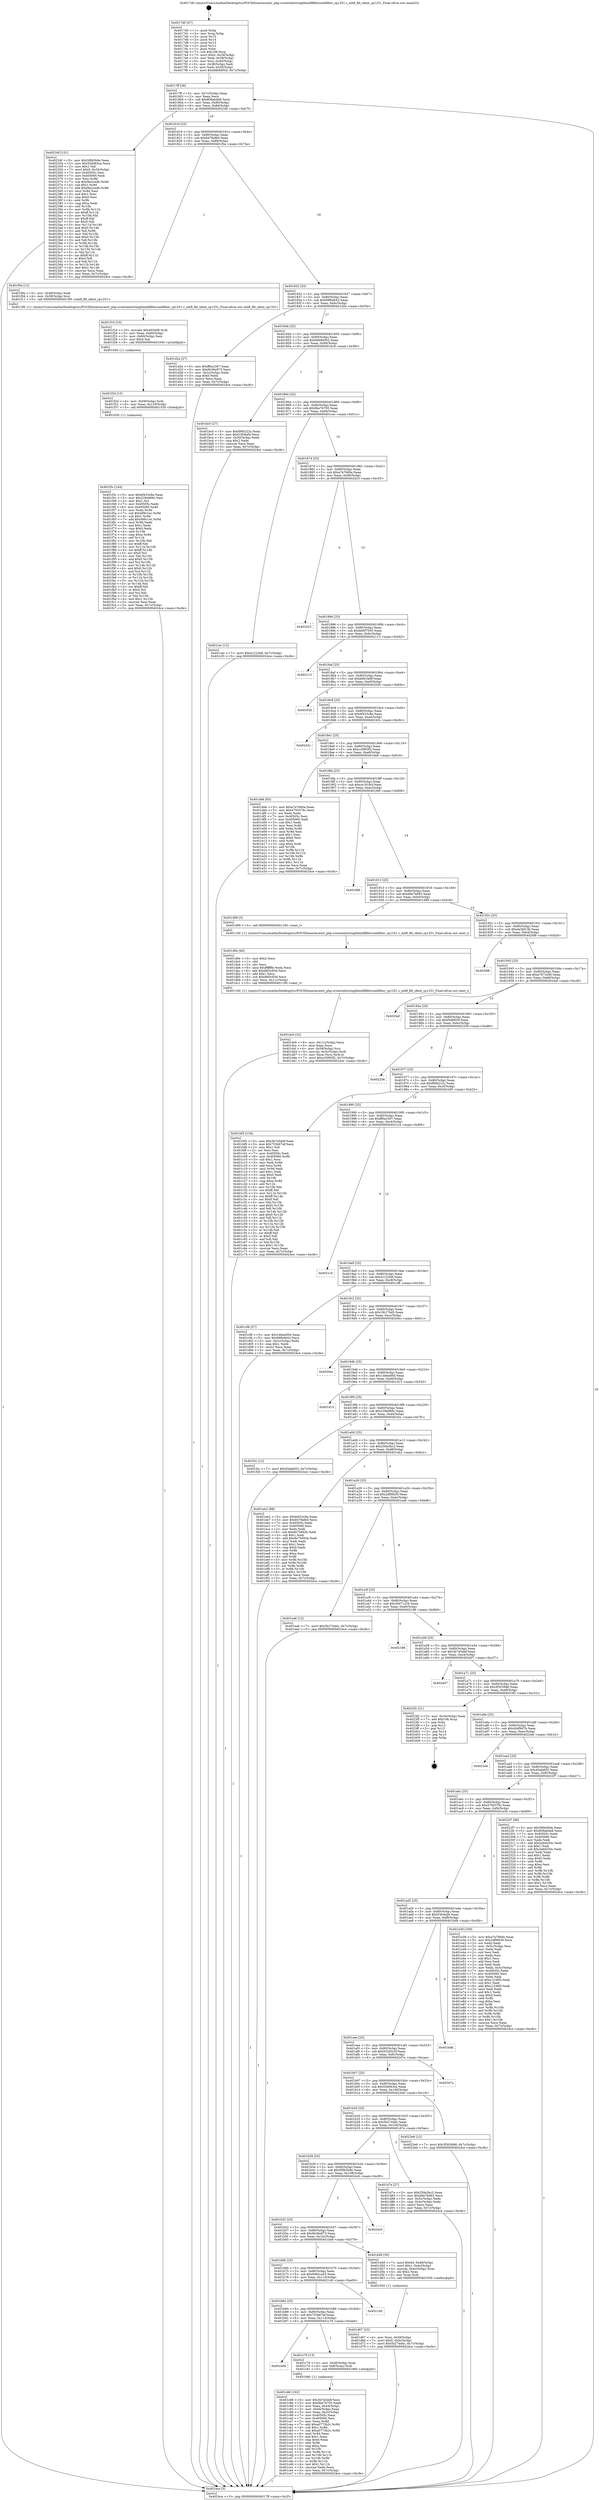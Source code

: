 digraph "0x4017d0" {
  label = "0x4017d0 (/mnt/c/Users/mathe/Desktop/tcc/POCII/binaries/extr_php-srcextmbstringlibmbflfiltersmbfilter_cp1251.c_mbfl_filt_ident_cp1251_Final-ollvm.out::main(0))"
  labelloc = "t"
  node[shape=record]

  Entry [label="",width=0.3,height=0.3,shape=circle,fillcolor=black,style=filled]
  "0x4017ff" [label="{
     0x4017ff [26]\l
     | [instrs]\l
     &nbsp;&nbsp;0x4017ff \<+3\>: mov -0x7c(%rbp),%eax\l
     &nbsp;&nbsp;0x401802 \<+2\>: mov %eax,%ecx\l
     &nbsp;&nbsp;0x401804 \<+6\>: sub $0x809ab4b8,%ecx\l
     &nbsp;&nbsp;0x40180a \<+3\>: mov %eax,-0x80(%rbp)\l
     &nbsp;&nbsp;0x40180d \<+6\>: mov %ecx,-0x84(%rbp)\l
     &nbsp;&nbsp;0x401813 \<+6\>: je 000000000040234f \<main+0xb7f\>\l
  }"]
  "0x40234f" [label="{
     0x40234f [151]\l
     | [instrs]\l
     &nbsp;&nbsp;0x40234f \<+5\>: mov $0x5f6b5b9e,%eax\l
     &nbsp;&nbsp;0x402354 \<+5\>: mov $0x55d063ce,%ecx\l
     &nbsp;&nbsp;0x402359 \<+2\>: mov $0x1,%dl\l
     &nbsp;&nbsp;0x40235b \<+7\>: movl $0x0,-0x34(%rbp)\l
     &nbsp;&nbsp;0x402362 \<+7\>: mov 0x40505c,%esi\l
     &nbsp;&nbsp;0x402369 \<+7\>: mov 0x405060,%edi\l
     &nbsp;&nbsp;0x402370 \<+3\>: mov %esi,%r8d\l
     &nbsp;&nbsp;0x402373 \<+7\>: sub $0xf4e2cedb,%r8d\l
     &nbsp;&nbsp;0x40237a \<+4\>: sub $0x1,%r8d\l
     &nbsp;&nbsp;0x40237e \<+7\>: add $0xf4e2cedb,%r8d\l
     &nbsp;&nbsp;0x402385 \<+4\>: imul %r8d,%esi\l
     &nbsp;&nbsp;0x402389 \<+3\>: and $0x1,%esi\l
     &nbsp;&nbsp;0x40238c \<+3\>: cmp $0x0,%esi\l
     &nbsp;&nbsp;0x40238f \<+4\>: sete %r9b\l
     &nbsp;&nbsp;0x402393 \<+3\>: cmp $0xa,%edi\l
     &nbsp;&nbsp;0x402396 \<+4\>: setl %r10b\l
     &nbsp;&nbsp;0x40239a \<+3\>: mov %r9b,%r11b\l
     &nbsp;&nbsp;0x40239d \<+4\>: xor $0xff,%r11b\l
     &nbsp;&nbsp;0x4023a1 \<+3\>: mov %r10b,%bl\l
     &nbsp;&nbsp;0x4023a4 \<+3\>: xor $0xff,%bl\l
     &nbsp;&nbsp;0x4023a7 \<+3\>: xor $0x0,%dl\l
     &nbsp;&nbsp;0x4023aa \<+3\>: mov %r11b,%r14b\l
     &nbsp;&nbsp;0x4023ad \<+4\>: and $0x0,%r14b\l
     &nbsp;&nbsp;0x4023b1 \<+3\>: and %dl,%r9b\l
     &nbsp;&nbsp;0x4023b4 \<+3\>: mov %bl,%r15b\l
     &nbsp;&nbsp;0x4023b7 \<+4\>: and $0x0,%r15b\l
     &nbsp;&nbsp;0x4023bb \<+3\>: and %dl,%r10b\l
     &nbsp;&nbsp;0x4023be \<+3\>: or %r9b,%r14b\l
     &nbsp;&nbsp;0x4023c1 \<+3\>: or %r10b,%r15b\l
     &nbsp;&nbsp;0x4023c4 \<+3\>: xor %r15b,%r14b\l
     &nbsp;&nbsp;0x4023c7 \<+3\>: or %bl,%r11b\l
     &nbsp;&nbsp;0x4023ca \<+4\>: xor $0xff,%r11b\l
     &nbsp;&nbsp;0x4023ce \<+3\>: or $0x0,%dl\l
     &nbsp;&nbsp;0x4023d1 \<+3\>: and %dl,%r11b\l
     &nbsp;&nbsp;0x4023d4 \<+3\>: or %r11b,%r14b\l
     &nbsp;&nbsp;0x4023d7 \<+4\>: test $0x1,%r14b\l
     &nbsp;&nbsp;0x4023db \<+3\>: cmovne %ecx,%eax\l
     &nbsp;&nbsp;0x4023de \<+3\>: mov %eax,-0x7c(%rbp)\l
     &nbsp;&nbsp;0x4023e1 \<+5\>: jmp 00000000004024ce \<main+0xcfe\>\l
  }"]
  "0x401819" [label="{
     0x401819 [25]\l
     | [instrs]\l
     &nbsp;&nbsp;0x401819 \<+5\>: jmp 000000000040181e \<main+0x4e\>\l
     &nbsp;&nbsp;0x40181e \<+3\>: mov -0x80(%rbp),%eax\l
     &nbsp;&nbsp;0x401821 \<+5\>: sub $0x8476efe0,%eax\l
     &nbsp;&nbsp;0x401826 \<+6\>: mov %eax,-0x88(%rbp)\l
     &nbsp;&nbsp;0x40182c \<+6\>: je 0000000000401f0a \<main+0x73a\>\l
  }"]
  Exit [label="",width=0.3,height=0.3,shape=circle,fillcolor=black,style=filled,peripheries=2]
  "0x401f0a" [label="{
     0x401f0a [12]\l
     | [instrs]\l
     &nbsp;&nbsp;0x401f0a \<+3\>: mov -0x48(%rbp),%edi\l
     &nbsp;&nbsp;0x401f0d \<+4\>: mov -0x58(%rbp),%rsi\l
     &nbsp;&nbsp;0x401f11 \<+5\>: call 00000000004013f0 \<mbfl_filt_ident_cp1251\>\l
     | [calls]\l
     &nbsp;&nbsp;0x4013f0 \{1\} (/mnt/c/Users/mathe/Desktop/tcc/POCII/binaries/extr_php-srcextmbstringlibmbflfiltersmbfilter_cp1251.c_mbfl_filt_ident_cp1251_Final-ollvm.out::mbfl_filt_ident_cp1251)\l
  }"]
  "0x401832" [label="{
     0x401832 [25]\l
     | [instrs]\l
     &nbsp;&nbsp;0x401832 \<+5\>: jmp 0000000000401837 \<main+0x67\>\l
     &nbsp;&nbsp;0x401837 \<+3\>: mov -0x80(%rbp),%eax\l
     &nbsp;&nbsp;0x40183a \<+5\>: sub $0x89fb4643,%eax\l
     &nbsp;&nbsp;0x40183f \<+6\>: mov %eax,-0x8c(%rbp)\l
     &nbsp;&nbsp;0x401845 \<+6\>: je 0000000000401d2e \<main+0x55e\>\l
  }"]
  "0x401f3c" [label="{
     0x401f3c [144]\l
     | [instrs]\l
     &nbsp;&nbsp;0x401f3c \<+5\>: mov $0xbf433c8a,%eax\l
     &nbsp;&nbsp;0x401f41 \<+5\>: mov $0x228e969c,%esi\l
     &nbsp;&nbsp;0x401f46 \<+2\>: mov $0x1,%cl\l
     &nbsp;&nbsp;0x401f48 \<+7\>: mov 0x40505c,%edx\l
     &nbsp;&nbsp;0x401f4f \<+8\>: mov 0x405060,%r8d\l
     &nbsp;&nbsp;0x401f57 \<+3\>: mov %edx,%r9d\l
     &nbsp;&nbsp;0x401f5a \<+7\>: sub $0x499c1ec,%r9d\l
     &nbsp;&nbsp;0x401f61 \<+4\>: sub $0x1,%r9d\l
     &nbsp;&nbsp;0x401f65 \<+7\>: add $0x499c1ec,%r9d\l
     &nbsp;&nbsp;0x401f6c \<+4\>: imul %r9d,%edx\l
     &nbsp;&nbsp;0x401f70 \<+3\>: and $0x1,%edx\l
     &nbsp;&nbsp;0x401f73 \<+3\>: cmp $0x0,%edx\l
     &nbsp;&nbsp;0x401f76 \<+4\>: sete %r10b\l
     &nbsp;&nbsp;0x401f7a \<+4\>: cmp $0xa,%r8d\l
     &nbsp;&nbsp;0x401f7e \<+4\>: setl %r11b\l
     &nbsp;&nbsp;0x401f82 \<+3\>: mov %r10b,%bl\l
     &nbsp;&nbsp;0x401f85 \<+3\>: xor $0xff,%bl\l
     &nbsp;&nbsp;0x401f88 \<+3\>: mov %r11b,%r14b\l
     &nbsp;&nbsp;0x401f8b \<+4\>: xor $0xff,%r14b\l
     &nbsp;&nbsp;0x401f8f \<+3\>: xor $0x0,%cl\l
     &nbsp;&nbsp;0x401f92 \<+3\>: mov %bl,%r15b\l
     &nbsp;&nbsp;0x401f95 \<+4\>: and $0x0,%r15b\l
     &nbsp;&nbsp;0x401f99 \<+3\>: and %cl,%r10b\l
     &nbsp;&nbsp;0x401f9c \<+3\>: mov %r14b,%r12b\l
     &nbsp;&nbsp;0x401f9f \<+4\>: and $0x0,%r12b\l
     &nbsp;&nbsp;0x401fa3 \<+3\>: and %cl,%r11b\l
     &nbsp;&nbsp;0x401fa6 \<+3\>: or %r10b,%r15b\l
     &nbsp;&nbsp;0x401fa9 \<+3\>: or %r11b,%r12b\l
     &nbsp;&nbsp;0x401fac \<+3\>: xor %r12b,%r15b\l
     &nbsp;&nbsp;0x401faf \<+3\>: or %r14b,%bl\l
     &nbsp;&nbsp;0x401fb2 \<+3\>: xor $0xff,%bl\l
     &nbsp;&nbsp;0x401fb5 \<+3\>: or $0x0,%cl\l
     &nbsp;&nbsp;0x401fb8 \<+2\>: and %cl,%bl\l
     &nbsp;&nbsp;0x401fba \<+3\>: or %bl,%r15b\l
     &nbsp;&nbsp;0x401fbd \<+4\>: test $0x1,%r15b\l
     &nbsp;&nbsp;0x401fc1 \<+3\>: cmovne %esi,%eax\l
     &nbsp;&nbsp;0x401fc4 \<+3\>: mov %eax,-0x7c(%rbp)\l
     &nbsp;&nbsp;0x401fc7 \<+5\>: jmp 00000000004024ce \<main+0xcfe\>\l
  }"]
  "0x401d2e" [label="{
     0x401d2e [27]\l
     | [instrs]\l
     &nbsp;&nbsp;0x401d2e \<+5\>: mov $0xff0a3397,%eax\l
     &nbsp;&nbsp;0x401d33 \<+5\>: mov $0x6b36e873,%ecx\l
     &nbsp;&nbsp;0x401d38 \<+3\>: mov -0x2c(%rbp),%edx\l
     &nbsp;&nbsp;0x401d3b \<+3\>: cmp $0x0,%edx\l
     &nbsp;&nbsp;0x401d3e \<+3\>: cmove %ecx,%eax\l
     &nbsp;&nbsp;0x401d41 \<+3\>: mov %eax,-0x7c(%rbp)\l
     &nbsp;&nbsp;0x401d44 \<+5\>: jmp 00000000004024ce \<main+0xcfe\>\l
  }"]
  "0x40184b" [label="{
     0x40184b [25]\l
     | [instrs]\l
     &nbsp;&nbsp;0x40184b \<+5\>: jmp 0000000000401850 \<main+0x80\>\l
     &nbsp;&nbsp;0x401850 \<+3\>: mov -0x80(%rbp),%eax\l
     &nbsp;&nbsp;0x401853 \<+5\>: sub $0x8db8d002,%eax\l
     &nbsp;&nbsp;0x401858 \<+6\>: mov %eax,-0x90(%rbp)\l
     &nbsp;&nbsp;0x40185e \<+6\>: je 0000000000401bc0 \<main+0x3f0\>\l
  }"]
  "0x401f2d" [label="{
     0x401f2d [15]\l
     | [instrs]\l
     &nbsp;&nbsp;0x401f2d \<+4\>: mov -0x58(%rbp),%rdi\l
     &nbsp;&nbsp;0x401f31 \<+6\>: mov %eax,-0x120(%rbp)\l
     &nbsp;&nbsp;0x401f37 \<+5\>: call 0000000000401030 \<free@plt\>\l
     | [calls]\l
     &nbsp;&nbsp;0x401030 \{1\} (unknown)\l
  }"]
  "0x401bc0" [label="{
     0x401bc0 [27]\l
     | [instrs]\l
     &nbsp;&nbsp;0x401bc0 \<+5\>: mov $0xf90b222c,%eax\l
     &nbsp;&nbsp;0x401bc5 \<+5\>: mov $0x53fc6af4,%ecx\l
     &nbsp;&nbsp;0x401bca \<+3\>: mov -0x30(%rbp),%edx\l
     &nbsp;&nbsp;0x401bcd \<+3\>: cmp $0x2,%edx\l
     &nbsp;&nbsp;0x401bd0 \<+3\>: cmovne %ecx,%eax\l
     &nbsp;&nbsp;0x401bd3 \<+3\>: mov %eax,-0x7c(%rbp)\l
     &nbsp;&nbsp;0x401bd6 \<+5\>: jmp 00000000004024ce \<main+0xcfe\>\l
  }"]
  "0x401864" [label="{
     0x401864 [25]\l
     | [instrs]\l
     &nbsp;&nbsp;0x401864 \<+5\>: jmp 0000000000401869 \<main+0x99\>\l
     &nbsp;&nbsp;0x401869 \<+3\>: mov -0x80(%rbp),%eax\l
     &nbsp;&nbsp;0x40186c \<+5\>: sub $0x9be7b705,%eax\l
     &nbsp;&nbsp;0x401871 \<+6\>: mov %eax,-0x94(%rbp)\l
     &nbsp;&nbsp;0x401877 \<+6\>: je 0000000000401cec \<main+0x51c\>\l
  }"]
  "0x4024ce" [label="{
     0x4024ce [5]\l
     | [instrs]\l
     &nbsp;&nbsp;0x4024ce \<+5\>: jmp 00000000004017ff \<main+0x2f\>\l
  }"]
  "0x4017d0" [label="{
     0x4017d0 [47]\l
     | [instrs]\l
     &nbsp;&nbsp;0x4017d0 \<+1\>: push %rbp\l
     &nbsp;&nbsp;0x4017d1 \<+3\>: mov %rsp,%rbp\l
     &nbsp;&nbsp;0x4017d4 \<+2\>: push %r15\l
     &nbsp;&nbsp;0x4017d6 \<+2\>: push %r14\l
     &nbsp;&nbsp;0x4017d8 \<+2\>: push %r13\l
     &nbsp;&nbsp;0x4017da \<+2\>: push %r12\l
     &nbsp;&nbsp;0x4017dc \<+1\>: push %rbx\l
     &nbsp;&nbsp;0x4017dd \<+7\>: sub $0x108,%rsp\l
     &nbsp;&nbsp;0x4017e4 \<+7\>: movl $0x0,-0x34(%rbp)\l
     &nbsp;&nbsp;0x4017eb \<+3\>: mov %edi,-0x38(%rbp)\l
     &nbsp;&nbsp;0x4017ee \<+4\>: mov %rsi,-0x40(%rbp)\l
     &nbsp;&nbsp;0x4017f2 \<+3\>: mov -0x38(%rbp),%edi\l
     &nbsp;&nbsp;0x4017f5 \<+3\>: mov %edi,-0x30(%rbp)\l
     &nbsp;&nbsp;0x4017f8 \<+7\>: movl $0x8db8d002,-0x7c(%rbp)\l
  }"]
  "0x401f16" [label="{
     0x401f16 [23]\l
     | [instrs]\l
     &nbsp;&nbsp;0x401f16 \<+10\>: movabs $0x4030d6,%rdi\l
     &nbsp;&nbsp;0x401f20 \<+3\>: mov %eax,-0x60(%rbp)\l
     &nbsp;&nbsp;0x401f23 \<+3\>: mov -0x60(%rbp),%esi\l
     &nbsp;&nbsp;0x401f26 \<+2\>: mov $0x0,%al\l
     &nbsp;&nbsp;0x401f28 \<+5\>: call 0000000000401040 \<printf@plt\>\l
     | [calls]\l
     &nbsp;&nbsp;0x401040 \{1\} (unknown)\l
  }"]
  "0x401cec" [label="{
     0x401cec [12]\l
     | [instrs]\l
     &nbsp;&nbsp;0x401cec \<+7\>: movl $0x41222b8,-0x7c(%rbp)\l
     &nbsp;&nbsp;0x401cf3 \<+5\>: jmp 00000000004024ce \<main+0xcfe\>\l
  }"]
  "0x40187d" [label="{
     0x40187d [25]\l
     | [instrs]\l
     &nbsp;&nbsp;0x40187d \<+5\>: jmp 0000000000401882 \<main+0xb2\>\l
     &nbsp;&nbsp;0x401882 \<+3\>: mov -0x80(%rbp),%eax\l
     &nbsp;&nbsp;0x401885 \<+5\>: sub $0xa7e7660e,%eax\l
     &nbsp;&nbsp;0x40188a \<+6\>: mov %eax,-0x98(%rbp)\l
     &nbsp;&nbsp;0x401890 \<+6\>: je 0000000000402423 \<main+0xc53\>\l
  }"]
  "0x401dc6" [label="{
     0x401dc6 [32]\l
     | [instrs]\l
     &nbsp;&nbsp;0x401dc6 \<+6\>: mov -0x11c(%rbp),%ecx\l
     &nbsp;&nbsp;0x401dcc \<+3\>: imul %eax,%ecx\l
     &nbsp;&nbsp;0x401dcf \<+4\>: mov -0x58(%rbp),%rsi\l
     &nbsp;&nbsp;0x401dd3 \<+4\>: movslq -0x5c(%rbp),%rdi\l
     &nbsp;&nbsp;0x401dd7 \<+3\>: mov %ecx,(%rsi,%rdi,4)\l
     &nbsp;&nbsp;0x401dda \<+7\>: movl $0xcc5993f2,-0x7c(%rbp)\l
     &nbsp;&nbsp;0x401de1 \<+5\>: jmp 00000000004024ce \<main+0xcfe\>\l
  }"]
  "0x402423" [label="{
     0x402423\l
  }", style=dashed]
  "0x401896" [label="{
     0x401896 [25]\l
     | [instrs]\l
     &nbsp;&nbsp;0x401896 \<+5\>: jmp 000000000040189b \<main+0xcb\>\l
     &nbsp;&nbsp;0x40189b \<+3\>: mov -0x80(%rbp),%eax\l
     &nbsp;&nbsp;0x40189e \<+5\>: sub $0xbb0f7505,%eax\l
     &nbsp;&nbsp;0x4018a3 \<+6\>: mov %eax,-0x9c(%rbp)\l
     &nbsp;&nbsp;0x4018a9 \<+6\>: je 0000000000402113 \<main+0x943\>\l
  }"]
  "0x401d9e" [label="{
     0x401d9e [40]\l
     | [instrs]\l
     &nbsp;&nbsp;0x401d9e \<+5\>: mov $0x2,%ecx\l
     &nbsp;&nbsp;0x401da3 \<+1\>: cltd\l
     &nbsp;&nbsp;0x401da4 \<+2\>: idiv %ecx\l
     &nbsp;&nbsp;0x401da6 \<+6\>: imul $0xfffffffe,%edx,%ecx\l
     &nbsp;&nbsp;0x401dac \<+6\>: add $0xd6f3c93d,%ecx\l
     &nbsp;&nbsp;0x401db2 \<+3\>: add $0x1,%ecx\l
     &nbsp;&nbsp;0x401db5 \<+6\>: sub $0xd6f3c93d,%ecx\l
     &nbsp;&nbsp;0x401dbb \<+6\>: mov %ecx,-0x11c(%rbp)\l
     &nbsp;&nbsp;0x401dc1 \<+5\>: call 0000000000401160 \<next_i\>\l
     | [calls]\l
     &nbsp;&nbsp;0x401160 \{1\} (/mnt/c/Users/mathe/Desktop/tcc/POCII/binaries/extr_php-srcextmbstringlibmbflfiltersmbfilter_cp1251.c_mbfl_filt_ident_cp1251_Final-ollvm.out::next_i)\l
  }"]
  "0x402113" [label="{
     0x402113\l
  }", style=dashed]
  "0x4018af" [label="{
     0x4018af [25]\l
     | [instrs]\l
     &nbsp;&nbsp;0x4018af \<+5\>: jmp 00000000004018b4 \<main+0xe4\>\l
     &nbsp;&nbsp;0x4018b4 \<+3\>: mov -0x80(%rbp),%eax\l
     &nbsp;&nbsp;0x4018b7 \<+5\>: sub $0xbd91fe9f,%eax\l
     &nbsp;&nbsp;0x4018bc \<+6\>: mov %eax,-0xa0(%rbp)\l
     &nbsp;&nbsp;0x4018c2 \<+6\>: je 000000000040202b \<main+0x85b\>\l
  }"]
  "0x401d67" [label="{
     0x401d67 [23]\l
     | [instrs]\l
     &nbsp;&nbsp;0x401d67 \<+4\>: mov %rax,-0x58(%rbp)\l
     &nbsp;&nbsp;0x401d6b \<+7\>: movl $0x0,-0x5c(%rbp)\l
     &nbsp;&nbsp;0x401d72 \<+7\>: movl $0x5b2744dc,-0x7c(%rbp)\l
     &nbsp;&nbsp;0x401d79 \<+5\>: jmp 00000000004024ce \<main+0xcfe\>\l
  }"]
  "0x40202b" [label="{
     0x40202b\l
  }", style=dashed]
  "0x4018c8" [label="{
     0x4018c8 [25]\l
     | [instrs]\l
     &nbsp;&nbsp;0x4018c8 \<+5\>: jmp 00000000004018cd \<main+0xfd\>\l
     &nbsp;&nbsp;0x4018cd \<+3\>: mov -0x80(%rbp),%eax\l
     &nbsp;&nbsp;0x4018d0 \<+5\>: sub $0xbf433c8a,%eax\l
     &nbsp;&nbsp;0x4018d5 \<+6\>: mov %eax,-0xa4(%rbp)\l
     &nbsp;&nbsp;0x4018db \<+6\>: je 000000000040243c \<main+0xc6c\>\l
  }"]
  "0x401c86" [label="{
     0x401c86 [102]\l
     | [instrs]\l
     &nbsp;&nbsp;0x401c86 \<+5\>: mov $0x3b7e5ddf,%ecx\l
     &nbsp;&nbsp;0x401c8b \<+5\>: mov $0x9be7b705,%edx\l
     &nbsp;&nbsp;0x401c90 \<+3\>: mov %eax,-0x44(%rbp)\l
     &nbsp;&nbsp;0x401c93 \<+3\>: mov -0x44(%rbp),%eax\l
     &nbsp;&nbsp;0x401c96 \<+3\>: mov %eax,-0x2c(%rbp)\l
     &nbsp;&nbsp;0x401c99 \<+7\>: mov 0x40505c,%eax\l
     &nbsp;&nbsp;0x401ca0 \<+7\>: mov 0x405060,%esi\l
     &nbsp;&nbsp;0x401ca7 \<+3\>: mov %eax,%r8d\l
     &nbsp;&nbsp;0x401caa \<+7\>: add $0xa0773b2c,%r8d\l
     &nbsp;&nbsp;0x401cb1 \<+4\>: sub $0x1,%r8d\l
     &nbsp;&nbsp;0x401cb5 \<+7\>: sub $0xa0773b2c,%r8d\l
     &nbsp;&nbsp;0x401cbc \<+4\>: imul %r8d,%eax\l
     &nbsp;&nbsp;0x401cc0 \<+3\>: and $0x1,%eax\l
     &nbsp;&nbsp;0x401cc3 \<+3\>: cmp $0x0,%eax\l
     &nbsp;&nbsp;0x401cc6 \<+4\>: sete %r9b\l
     &nbsp;&nbsp;0x401cca \<+3\>: cmp $0xa,%esi\l
     &nbsp;&nbsp;0x401ccd \<+4\>: setl %r10b\l
     &nbsp;&nbsp;0x401cd1 \<+3\>: mov %r9b,%r11b\l
     &nbsp;&nbsp;0x401cd4 \<+3\>: and %r10b,%r11b\l
     &nbsp;&nbsp;0x401cd7 \<+3\>: xor %r10b,%r9b\l
     &nbsp;&nbsp;0x401cda \<+3\>: or %r9b,%r11b\l
     &nbsp;&nbsp;0x401cdd \<+4\>: test $0x1,%r11b\l
     &nbsp;&nbsp;0x401ce1 \<+3\>: cmovne %edx,%ecx\l
     &nbsp;&nbsp;0x401ce4 \<+3\>: mov %ecx,-0x7c(%rbp)\l
     &nbsp;&nbsp;0x401ce7 \<+5\>: jmp 00000000004024ce \<main+0xcfe\>\l
  }"]
  "0x40243c" [label="{
     0x40243c\l
  }", style=dashed]
  "0x4018e1" [label="{
     0x4018e1 [25]\l
     | [instrs]\l
     &nbsp;&nbsp;0x4018e1 \<+5\>: jmp 00000000004018e6 \<main+0x116\>\l
     &nbsp;&nbsp;0x4018e6 \<+3\>: mov -0x80(%rbp),%eax\l
     &nbsp;&nbsp;0x4018e9 \<+5\>: sub $0xcc5993f2,%eax\l
     &nbsp;&nbsp;0x4018ee \<+6\>: mov %eax,-0xa8(%rbp)\l
     &nbsp;&nbsp;0x4018f4 \<+6\>: je 0000000000401de6 \<main+0x616\>\l
  }"]
  "0x401b9d" [label="{
     0x401b9d\l
  }", style=dashed]
  "0x401de6" [label="{
     0x401de6 [83]\l
     | [instrs]\l
     &nbsp;&nbsp;0x401de6 \<+5\>: mov $0xa7e7660e,%eax\l
     &nbsp;&nbsp;0x401deb \<+5\>: mov $0x4750379c,%ecx\l
     &nbsp;&nbsp;0x401df0 \<+2\>: xor %edx,%edx\l
     &nbsp;&nbsp;0x401df2 \<+7\>: mov 0x40505c,%esi\l
     &nbsp;&nbsp;0x401df9 \<+7\>: mov 0x405060,%edi\l
     &nbsp;&nbsp;0x401e00 \<+3\>: sub $0x1,%edx\l
     &nbsp;&nbsp;0x401e03 \<+3\>: mov %esi,%r8d\l
     &nbsp;&nbsp;0x401e06 \<+3\>: add %edx,%r8d\l
     &nbsp;&nbsp;0x401e09 \<+4\>: imul %r8d,%esi\l
     &nbsp;&nbsp;0x401e0d \<+3\>: and $0x1,%esi\l
     &nbsp;&nbsp;0x401e10 \<+3\>: cmp $0x0,%esi\l
     &nbsp;&nbsp;0x401e13 \<+4\>: sete %r9b\l
     &nbsp;&nbsp;0x401e17 \<+3\>: cmp $0xa,%edi\l
     &nbsp;&nbsp;0x401e1a \<+4\>: setl %r10b\l
     &nbsp;&nbsp;0x401e1e \<+3\>: mov %r9b,%r11b\l
     &nbsp;&nbsp;0x401e21 \<+3\>: and %r10b,%r11b\l
     &nbsp;&nbsp;0x401e24 \<+3\>: xor %r10b,%r9b\l
     &nbsp;&nbsp;0x401e27 \<+3\>: or %r9b,%r11b\l
     &nbsp;&nbsp;0x401e2a \<+4\>: test $0x1,%r11b\l
     &nbsp;&nbsp;0x401e2e \<+3\>: cmovne %ecx,%eax\l
     &nbsp;&nbsp;0x401e31 \<+3\>: mov %eax,-0x7c(%rbp)\l
     &nbsp;&nbsp;0x401e34 \<+5\>: jmp 00000000004024ce \<main+0xcfe\>\l
  }"]
  "0x4018fa" [label="{
     0x4018fa [25]\l
     | [instrs]\l
     &nbsp;&nbsp;0x4018fa \<+5\>: jmp 00000000004018ff \<main+0x12f\>\l
     &nbsp;&nbsp;0x4018ff \<+3\>: mov -0x80(%rbp),%eax\l
     &nbsp;&nbsp;0x401902 \<+5\>: sub $0xce1918cf,%eax\l
     &nbsp;&nbsp;0x401907 \<+6\>: mov %eax,-0xac(%rbp)\l
     &nbsp;&nbsp;0x40190d \<+6\>: je 0000000000401fd8 \<main+0x808\>\l
  }"]
  "0x401c79" [label="{
     0x401c79 [13]\l
     | [instrs]\l
     &nbsp;&nbsp;0x401c79 \<+4\>: mov -0x40(%rbp),%rax\l
     &nbsp;&nbsp;0x401c7d \<+4\>: mov 0x8(%rax),%rdi\l
     &nbsp;&nbsp;0x401c81 \<+5\>: call 0000000000401060 \<atoi@plt\>\l
     | [calls]\l
     &nbsp;&nbsp;0x401060 \{1\} (unknown)\l
  }"]
  "0x401fd8" [label="{
     0x401fd8\l
  }", style=dashed]
  "0x401913" [label="{
     0x401913 [25]\l
     | [instrs]\l
     &nbsp;&nbsp;0x401913 \<+5\>: jmp 0000000000401918 \<main+0x148\>\l
     &nbsp;&nbsp;0x401918 \<+3\>: mov -0x80(%rbp),%eax\l
     &nbsp;&nbsp;0x40191b \<+5\>: sub $0xd9a7b683,%eax\l
     &nbsp;&nbsp;0x401920 \<+6\>: mov %eax,-0xb0(%rbp)\l
     &nbsp;&nbsp;0x401926 \<+6\>: je 0000000000401d99 \<main+0x5c9\>\l
  }"]
  "0x401b84" [label="{
     0x401b84 [25]\l
     | [instrs]\l
     &nbsp;&nbsp;0x401b84 \<+5\>: jmp 0000000000401b89 \<main+0x3b9\>\l
     &nbsp;&nbsp;0x401b89 \<+3\>: mov -0x80(%rbp),%eax\l
     &nbsp;&nbsp;0x401b8c \<+5\>: sub $0x753b67af,%eax\l
     &nbsp;&nbsp;0x401b91 \<+6\>: mov %eax,-0x114(%rbp)\l
     &nbsp;&nbsp;0x401b97 \<+6\>: je 0000000000401c79 \<main+0x4a9\>\l
  }"]
  "0x401d99" [label="{
     0x401d99 [5]\l
     | [instrs]\l
     &nbsp;&nbsp;0x401d99 \<+5\>: call 0000000000401160 \<next_i\>\l
     | [calls]\l
     &nbsp;&nbsp;0x401160 \{1\} (/mnt/c/Users/mathe/Desktop/tcc/POCII/binaries/extr_php-srcextmbstringlibmbflfiltersmbfilter_cp1251.c_mbfl_filt_ident_cp1251_Final-ollvm.out::next_i)\l
  }"]
  "0x40192c" [label="{
     0x40192c [25]\l
     | [instrs]\l
     &nbsp;&nbsp;0x40192c \<+5\>: jmp 0000000000401931 \<main+0x161\>\l
     &nbsp;&nbsp;0x401931 \<+3\>: mov -0x80(%rbp),%eax\l
     &nbsp;&nbsp;0x401934 \<+5\>: sub $0xda3bf13b,%eax\l
     &nbsp;&nbsp;0x401939 \<+6\>: mov %eax,-0xb4(%rbp)\l
     &nbsp;&nbsp;0x40193f \<+6\>: je 00000000004020f8 \<main+0x928\>\l
  }"]
  "0x4021d0" [label="{
     0x4021d0\l
  }", style=dashed]
  "0x4020f8" [label="{
     0x4020f8\l
  }", style=dashed]
  "0x401945" [label="{
     0x401945 [25]\l
     | [instrs]\l
     &nbsp;&nbsp;0x401945 \<+5\>: jmp 000000000040194a \<main+0x17a\>\l
     &nbsp;&nbsp;0x40194a \<+3\>: mov -0x80(%rbp),%eax\l
     &nbsp;&nbsp;0x40194d \<+5\>: sub $0xe7873c90,%eax\l
     &nbsp;&nbsp;0x401952 \<+6\>: mov %eax,-0xb8(%rbp)\l
     &nbsp;&nbsp;0x401958 \<+6\>: je 00000000004024af \<main+0xcdf\>\l
  }"]
  "0x401b6b" [label="{
     0x401b6b [25]\l
     | [instrs]\l
     &nbsp;&nbsp;0x401b6b \<+5\>: jmp 0000000000401b70 \<main+0x3a0\>\l
     &nbsp;&nbsp;0x401b70 \<+3\>: mov -0x80(%rbp),%eax\l
     &nbsp;&nbsp;0x401b73 \<+5\>: sub $0x6d82ca43,%eax\l
     &nbsp;&nbsp;0x401b78 \<+6\>: mov %eax,-0x110(%rbp)\l
     &nbsp;&nbsp;0x401b7e \<+6\>: je 00000000004021d0 \<main+0xa00\>\l
  }"]
  "0x4024af" [label="{
     0x4024af\l
  }", style=dashed]
  "0x40195e" [label="{
     0x40195e [25]\l
     | [instrs]\l
     &nbsp;&nbsp;0x40195e \<+5\>: jmp 0000000000401963 \<main+0x193\>\l
     &nbsp;&nbsp;0x401963 \<+3\>: mov -0x80(%rbp),%eax\l
     &nbsp;&nbsp;0x401966 \<+5\>: sub $0xf5d8f25f,%eax\l
     &nbsp;&nbsp;0x40196b \<+6\>: mov %eax,-0xbc(%rbp)\l
     &nbsp;&nbsp;0x401971 \<+6\>: je 0000000000402256 \<main+0xa86\>\l
  }"]
  "0x401d49" [label="{
     0x401d49 [30]\l
     | [instrs]\l
     &nbsp;&nbsp;0x401d49 \<+7\>: movl $0x64,-0x48(%rbp)\l
     &nbsp;&nbsp;0x401d50 \<+7\>: movl $0x1,-0x4c(%rbp)\l
     &nbsp;&nbsp;0x401d57 \<+4\>: movslq -0x4c(%rbp),%rax\l
     &nbsp;&nbsp;0x401d5b \<+4\>: shl $0x2,%rax\l
     &nbsp;&nbsp;0x401d5f \<+3\>: mov %rax,%rdi\l
     &nbsp;&nbsp;0x401d62 \<+5\>: call 0000000000401050 \<malloc@plt\>\l
     | [calls]\l
     &nbsp;&nbsp;0x401050 \{1\} (unknown)\l
  }"]
  "0x402256" [label="{
     0x402256\l
  }", style=dashed]
  "0x401977" [label="{
     0x401977 [25]\l
     | [instrs]\l
     &nbsp;&nbsp;0x401977 \<+5\>: jmp 000000000040197c \<main+0x1ac\>\l
     &nbsp;&nbsp;0x40197c \<+3\>: mov -0x80(%rbp),%eax\l
     &nbsp;&nbsp;0x40197f \<+5\>: sub $0xf90b222c,%eax\l
     &nbsp;&nbsp;0x401984 \<+6\>: mov %eax,-0xc0(%rbp)\l
     &nbsp;&nbsp;0x40198a \<+6\>: je 0000000000401bf3 \<main+0x423\>\l
  }"]
  "0x401b52" [label="{
     0x401b52 [25]\l
     | [instrs]\l
     &nbsp;&nbsp;0x401b52 \<+5\>: jmp 0000000000401b57 \<main+0x387\>\l
     &nbsp;&nbsp;0x401b57 \<+3\>: mov -0x80(%rbp),%eax\l
     &nbsp;&nbsp;0x401b5a \<+5\>: sub $0x6b36e873,%eax\l
     &nbsp;&nbsp;0x401b5f \<+6\>: mov %eax,-0x10c(%rbp)\l
     &nbsp;&nbsp;0x401b65 \<+6\>: je 0000000000401d49 \<main+0x579\>\l
  }"]
  "0x401bf3" [label="{
     0x401bf3 [134]\l
     | [instrs]\l
     &nbsp;&nbsp;0x401bf3 \<+5\>: mov $0x3b7e5ddf,%eax\l
     &nbsp;&nbsp;0x401bf8 \<+5\>: mov $0x753b67af,%ecx\l
     &nbsp;&nbsp;0x401bfd \<+2\>: mov $0x1,%dl\l
     &nbsp;&nbsp;0x401bff \<+2\>: xor %esi,%esi\l
     &nbsp;&nbsp;0x401c01 \<+7\>: mov 0x40505c,%edi\l
     &nbsp;&nbsp;0x401c08 \<+8\>: mov 0x405060,%r8d\l
     &nbsp;&nbsp;0x401c10 \<+3\>: sub $0x1,%esi\l
     &nbsp;&nbsp;0x401c13 \<+3\>: mov %edi,%r9d\l
     &nbsp;&nbsp;0x401c16 \<+3\>: add %esi,%r9d\l
     &nbsp;&nbsp;0x401c19 \<+4\>: imul %r9d,%edi\l
     &nbsp;&nbsp;0x401c1d \<+3\>: and $0x1,%edi\l
     &nbsp;&nbsp;0x401c20 \<+3\>: cmp $0x0,%edi\l
     &nbsp;&nbsp;0x401c23 \<+4\>: sete %r10b\l
     &nbsp;&nbsp;0x401c27 \<+4\>: cmp $0xa,%r8d\l
     &nbsp;&nbsp;0x401c2b \<+4\>: setl %r11b\l
     &nbsp;&nbsp;0x401c2f \<+3\>: mov %r10b,%bl\l
     &nbsp;&nbsp;0x401c32 \<+3\>: xor $0xff,%bl\l
     &nbsp;&nbsp;0x401c35 \<+3\>: mov %r11b,%r14b\l
     &nbsp;&nbsp;0x401c38 \<+4\>: xor $0xff,%r14b\l
     &nbsp;&nbsp;0x401c3c \<+3\>: xor $0x0,%dl\l
     &nbsp;&nbsp;0x401c3f \<+3\>: mov %bl,%r15b\l
     &nbsp;&nbsp;0x401c42 \<+4\>: and $0x0,%r15b\l
     &nbsp;&nbsp;0x401c46 \<+3\>: and %dl,%r10b\l
     &nbsp;&nbsp;0x401c49 \<+3\>: mov %r14b,%r12b\l
     &nbsp;&nbsp;0x401c4c \<+4\>: and $0x0,%r12b\l
     &nbsp;&nbsp;0x401c50 \<+3\>: and %dl,%r11b\l
     &nbsp;&nbsp;0x401c53 \<+3\>: or %r10b,%r15b\l
     &nbsp;&nbsp;0x401c56 \<+3\>: or %r11b,%r12b\l
     &nbsp;&nbsp;0x401c59 \<+3\>: xor %r12b,%r15b\l
     &nbsp;&nbsp;0x401c5c \<+3\>: or %r14b,%bl\l
     &nbsp;&nbsp;0x401c5f \<+3\>: xor $0xff,%bl\l
     &nbsp;&nbsp;0x401c62 \<+3\>: or $0x0,%dl\l
     &nbsp;&nbsp;0x401c65 \<+2\>: and %dl,%bl\l
     &nbsp;&nbsp;0x401c67 \<+3\>: or %bl,%r15b\l
     &nbsp;&nbsp;0x401c6a \<+4\>: test $0x1,%r15b\l
     &nbsp;&nbsp;0x401c6e \<+3\>: cmovne %ecx,%eax\l
     &nbsp;&nbsp;0x401c71 \<+3\>: mov %eax,-0x7c(%rbp)\l
     &nbsp;&nbsp;0x401c74 \<+5\>: jmp 00000000004024ce \<main+0xcfe\>\l
  }"]
  "0x401990" [label="{
     0x401990 [25]\l
     | [instrs]\l
     &nbsp;&nbsp;0x401990 \<+5\>: jmp 0000000000401995 \<main+0x1c5\>\l
     &nbsp;&nbsp;0x401995 \<+3\>: mov -0x80(%rbp),%eax\l
     &nbsp;&nbsp;0x401998 \<+5\>: sub $0xff0a3397,%eax\l
     &nbsp;&nbsp;0x40199d \<+6\>: mov %eax,-0xc4(%rbp)\l
     &nbsp;&nbsp;0x4019a3 \<+6\>: je 00000000004021c4 \<main+0x9f4\>\l
  }"]
  "0x4024c0" [label="{
     0x4024c0\l
  }", style=dashed]
  "0x4021c4" [label="{
     0x4021c4\l
  }", style=dashed]
  "0x4019a9" [label="{
     0x4019a9 [25]\l
     | [instrs]\l
     &nbsp;&nbsp;0x4019a9 \<+5\>: jmp 00000000004019ae \<main+0x1de\>\l
     &nbsp;&nbsp;0x4019ae \<+3\>: mov -0x80(%rbp),%eax\l
     &nbsp;&nbsp;0x4019b1 \<+5\>: sub $0x41222b8,%eax\l
     &nbsp;&nbsp;0x4019b6 \<+6\>: mov %eax,-0xc8(%rbp)\l
     &nbsp;&nbsp;0x4019bc \<+6\>: je 0000000000401cf8 \<main+0x528\>\l
  }"]
  "0x401b39" [label="{
     0x401b39 [25]\l
     | [instrs]\l
     &nbsp;&nbsp;0x401b39 \<+5\>: jmp 0000000000401b3e \<main+0x36e\>\l
     &nbsp;&nbsp;0x401b3e \<+3\>: mov -0x80(%rbp),%eax\l
     &nbsp;&nbsp;0x401b41 \<+5\>: sub $0x5f6b5b9e,%eax\l
     &nbsp;&nbsp;0x401b46 \<+6\>: mov %eax,-0x108(%rbp)\l
     &nbsp;&nbsp;0x401b4c \<+6\>: je 00000000004024c0 \<main+0xcf0\>\l
  }"]
  "0x401cf8" [label="{
     0x401cf8 [27]\l
     | [instrs]\l
     &nbsp;&nbsp;0x401cf8 \<+5\>: mov $0x1ddea00d,%eax\l
     &nbsp;&nbsp;0x401cfd \<+5\>: mov $0x89fb4643,%ecx\l
     &nbsp;&nbsp;0x401d02 \<+3\>: mov -0x2c(%rbp),%edx\l
     &nbsp;&nbsp;0x401d05 \<+3\>: cmp $0x1,%edx\l
     &nbsp;&nbsp;0x401d08 \<+3\>: cmovl %ecx,%eax\l
     &nbsp;&nbsp;0x401d0b \<+3\>: mov %eax,-0x7c(%rbp)\l
     &nbsp;&nbsp;0x401d0e \<+5\>: jmp 00000000004024ce \<main+0xcfe\>\l
  }"]
  "0x4019c2" [label="{
     0x4019c2 [25]\l
     | [instrs]\l
     &nbsp;&nbsp;0x4019c2 \<+5\>: jmp 00000000004019c7 \<main+0x1f7\>\l
     &nbsp;&nbsp;0x4019c7 \<+3\>: mov -0x80(%rbp),%eax\l
     &nbsp;&nbsp;0x4019ca \<+5\>: sub $0x19c17bd3,%eax\l
     &nbsp;&nbsp;0x4019cf \<+6\>: mov %eax,-0xcc(%rbp)\l
     &nbsp;&nbsp;0x4019d5 \<+6\>: je 00000000004020ec \<main+0x91c\>\l
  }"]
  "0x401d7e" [label="{
     0x401d7e [27]\l
     | [instrs]\l
     &nbsp;&nbsp;0x401d7e \<+5\>: mov $0x259a3bc2,%eax\l
     &nbsp;&nbsp;0x401d83 \<+5\>: mov $0xd9a7b683,%ecx\l
     &nbsp;&nbsp;0x401d88 \<+3\>: mov -0x5c(%rbp),%edx\l
     &nbsp;&nbsp;0x401d8b \<+3\>: cmp -0x4c(%rbp),%edx\l
     &nbsp;&nbsp;0x401d8e \<+3\>: cmovl %ecx,%eax\l
     &nbsp;&nbsp;0x401d91 \<+3\>: mov %eax,-0x7c(%rbp)\l
     &nbsp;&nbsp;0x401d94 \<+5\>: jmp 00000000004024ce \<main+0xcfe\>\l
  }"]
  "0x4020ec" [label="{
     0x4020ec\l
  }", style=dashed]
  "0x4019db" [label="{
     0x4019db [25]\l
     | [instrs]\l
     &nbsp;&nbsp;0x4019db \<+5\>: jmp 00000000004019e0 \<main+0x210\>\l
     &nbsp;&nbsp;0x4019e0 \<+3\>: mov -0x80(%rbp),%eax\l
     &nbsp;&nbsp;0x4019e3 \<+5\>: sub $0x1ddea00d,%eax\l
     &nbsp;&nbsp;0x4019e8 \<+6\>: mov %eax,-0xd0(%rbp)\l
     &nbsp;&nbsp;0x4019ee \<+6\>: je 0000000000401d13 \<main+0x543\>\l
  }"]
  "0x401b20" [label="{
     0x401b20 [25]\l
     | [instrs]\l
     &nbsp;&nbsp;0x401b20 \<+5\>: jmp 0000000000401b25 \<main+0x355\>\l
     &nbsp;&nbsp;0x401b25 \<+3\>: mov -0x80(%rbp),%eax\l
     &nbsp;&nbsp;0x401b28 \<+5\>: sub $0x5b2744dc,%eax\l
     &nbsp;&nbsp;0x401b2d \<+6\>: mov %eax,-0x104(%rbp)\l
     &nbsp;&nbsp;0x401b33 \<+6\>: je 0000000000401d7e \<main+0x5ae\>\l
  }"]
  "0x401d13" [label="{
     0x401d13\l
  }", style=dashed]
  "0x4019f4" [label="{
     0x4019f4 [25]\l
     | [instrs]\l
     &nbsp;&nbsp;0x4019f4 \<+5\>: jmp 00000000004019f9 \<main+0x229\>\l
     &nbsp;&nbsp;0x4019f9 \<+3\>: mov -0x80(%rbp),%eax\l
     &nbsp;&nbsp;0x4019fc \<+5\>: sub $0x228e969c,%eax\l
     &nbsp;&nbsp;0x401a01 \<+6\>: mov %eax,-0xd4(%rbp)\l
     &nbsp;&nbsp;0x401a07 \<+6\>: je 0000000000401fcc \<main+0x7fc\>\l
  }"]
  "0x4023e6" [label="{
     0x4023e6 [12]\l
     | [instrs]\l
     &nbsp;&nbsp;0x4023e6 \<+7\>: movl $0x3f3039d6,-0x7c(%rbp)\l
     &nbsp;&nbsp;0x4023ed \<+5\>: jmp 00000000004024ce \<main+0xcfe\>\l
  }"]
  "0x401fcc" [label="{
     0x401fcc [12]\l
     | [instrs]\l
     &nbsp;&nbsp;0x401fcc \<+7\>: movl $0x45afa655,-0x7c(%rbp)\l
     &nbsp;&nbsp;0x401fd3 \<+5\>: jmp 00000000004024ce \<main+0xcfe\>\l
  }"]
  "0x401a0d" [label="{
     0x401a0d [25]\l
     | [instrs]\l
     &nbsp;&nbsp;0x401a0d \<+5\>: jmp 0000000000401a12 \<main+0x242\>\l
     &nbsp;&nbsp;0x401a12 \<+3\>: mov -0x80(%rbp),%eax\l
     &nbsp;&nbsp;0x401a15 \<+5\>: sub $0x259a3bc2,%eax\l
     &nbsp;&nbsp;0x401a1a \<+6\>: mov %eax,-0xd8(%rbp)\l
     &nbsp;&nbsp;0x401a20 \<+6\>: je 0000000000401eb2 \<main+0x6e2\>\l
  }"]
  "0x401b07" [label="{
     0x401b07 [25]\l
     | [instrs]\l
     &nbsp;&nbsp;0x401b07 \<+5\>: jmp 0000000000401b0c \<main+0x33c\>\l
     &nbsp;&nbsp;0x401b0c \<+3\>: mov -0x80(%rbp),%eax\l
     &nbsp;&nbsp;0x401b0f \<+5\>: sub $0x55d063ce,%eax\l
     &nbsp;&nbsp;0x401b14 \<+6\>: mov %eax,-0x100(%rbp)\l
     &nbsp;&nbsp;0x401b1a \<+6\>: je 00000000004023e6 \<main+0xc16\>\l
  }"]
  "0x401eb2" [label="{
     0x401eb2 [88]\l
     | [instrs]\l
     &nbsp;&nbsp;0x401eb2 \<+5\>: mov $0xbf433c8a,%eax\l
     &nbsp;&nbsp;0x401eb7 \<+5\>: mov $0x8476efe0,%ecx\l
     &nbsp;&nbsp;0x401ebc \<+7\>: mov 0x40505c,%edx\l
     &nbsp;&nbsp;0x401ec3 \<+7\>: mov 0x405060,%esi\l
     &nbsp;&nbsp;0x401eca \<+2\>: mov %edx,%edi\l
     &nbsp;&nbsp;0x401ecc \<+6\>: sub $0x8e75692b,%edi\l
     &nbsp;&nbsp;0x401ed2 \<+3\>: sub $0x1,%edi\l
     &nbsp;&nbsp;0x401ed5 \<+6\>: add $0x8e75692b,%edi\l
     &nbsp;&nbsp;0x401edb \<+3\>: imul %edi,%edx\l
     &nbsp;&nbsp;0x401ede \<+3\>: and $0x1,%edx\l
     &nbsp;&nbsp;0x401ee1 \<+3\>: cmp $0x0,%edx\l
     &nbsp;&nbsp;0x401ee4 \<+4\>: sete %r8b\l
     &nbsp;&nbsp;0x401ee8 \<+3\>: cmp $0xa,%esi\l
     &nbsp;&nbsp;0x401eeb \<+4\>: setl %r9b\l
     &nbsp;&nbsp;0x401eef \<+3\>: mov %r8b,%r10b\l
     &nbsp;&nbsp;0x401ef2 \<+3\>: and %r9b,%r10b\l
     &nbsp;&nbsp;0x401ef5 \<+3\>: xor %r9b,%r8b\l
     &nbsp;&nbsp;0x401ef8 \<+3\>: or %r8b,%r10b\l
     &nbsp;&nbsp;0x401efb \<+4\>: test $0x1,%r10b\l
     &nbsp;&nbsp;0x401eff \<+3\>: cmovne %ecx,%eax\l
     &nbsp;&nbsp;0x401f02 \<+3\>: mov %eax,-0x7c(%rbp)\l
     &nbsp;&nbsp;0x401f05 \<+5\>: jmp 00000000004024ce \<main+0xcfe\>\l
  }"]
  "0x401a26" [label="{
     0x401a26 [25]\l
     | [instrs]\l
     &nbsp;&nbsp;0x401a26 \<+5\>: jmp 0000000000401a2b \<main+0x25b\>\l
     &nbsp;&nbsp;0x401a2b \<+3\>: mov -0x80(%rbp),%eax\l
     &nbsp;&nbsp;0x401a2e \<+5\>: sub $0x2df9fd39,%eax\l
     &nbsp;&nbsp;0x401a33 \<+6\>: mov %eax,-0xdc(%rbp)\l
     &nbsp;&nbsp;0x401a39 \<+6\>: je 0000000000401ea6 \<main+0x6d6\>\l
  }"]
  "0x40247a" [label="{
     0x40247a\l
  }", style=dashed]
  "0x401ea6" [label="{
     0x401ea6 [12]\l
     | [instrs]\l
     &nbsp;&nbsp;0x401ea6 \<+7\>: movl $0x5b2744dc,-0x7c(%rbp)\l
     &nbsp;&nbsp;0x401ead \<+5\>: jmp 00000000004024ce \<main+0xcfe\>\l
  }"]
  "0x401a3f" [label="{
     0x401a3f [25]\l
     | [instrs]\l
     &nbsp;&nbsp;0x401a3f \<+5\>: jmp 0000000000401a44 \<main+0x274\>\l
     &nbsp;&nbsp;0x401a44 \<+3\>: mov -0x80(%rbp),%eax\l
     &nbsp;&nbsp;0x401a47 \<+5\>: sub $0x30d71234,%eax\l
     &nbsp;&nbsp;0x401a4c \<+6\>: mov %eax,-0xe0(%rbp)\l
     &nbsp;&nbsp;0x401a52 \<+6\>: je 0000000000402186 \<main+0x9b6\>\l
  }"]
  "0x401aee" [label="{
     0x401aee [25]\l
     | [instrs]\l
     &nbsp;&nbsp;0x401aee \<+5\>: jmp 0000000000401af3 \<main+0x323\>\l
     &nbsp;&nbsp;0x401af3 \<+3\>: mov -0x80(%rbp),%eax\l
     &nbsp;&nbsp;0x401af6 \<+5\>: sub $0x55283c5f,%eax\l
     &nbsp;&nbsp;0x401afb \<+6\>: mov %eax,-0xfc(%rbp)\l
     &nbsp;&nbsp;0x401b01 \<+6\>: je 000000000040247a \<main+0xcaa\>\l
  }"]
  "0x402186" [label="{
     0x402186\l
  }", style=dashed]
  "0x401a58" [label="{
     0x401a58 [25]\l
     | [instrs]\l
     &nbsp;&nbsp;0x401a58 \<+5\>: jmp 0000000000401a5d \<main+0x28d\>\l
     &nbsp;&nbsp;0x401a5d \<+3\>: mov -0x80(%rbp),%eax\l
     &nbsp;&nbsp;0x401a60 \<+5\>: sub $0x3b7e5ddf,%eax\l
     &nbsp;&nbsp;0x401a65 \<+6\>: mov %eax,-0xe4(%rbp)\l
     &nbsp;&nbsp;0x401a6b \<+6\>: je 0000000000402407 \<main+0xc37\>\l
  }"]
  "0x401bdb" [label="{
     0x401bdb\l
  }", style=dashed]
  "0x402407" [label="{
     0x402407\l
  }", style=dashed]
  "0x401a71" [label="{
     0x401a71 [25]\l
     | [instrs]\l
     &nbsp;&nbsp;0x401a71 \<+5\>: jmp 0000000000401a76 \<main+0x2a6\>\l
     &nbsp;&nbsp;0x401a76 \<+3\>: mov -0x80(%rbp),%eax\l
     &nbsp;&nbsp;0x401a79 \<+5\>: sub $0x3f3039d6,%eax\l
     &nbsp;&nbsp;0x401a7e \<+6\>: mov %eax,-0xe8(%rbp)\l
     &nbsp;&nbsp;0x401a84 \<+6\>: je 00000000004023f2 \<main+0xc22\>\l
  }"]
  "0x401ad5" [label="{
     0x401ad5 [25]\l
     | [instrs]\l
     &nbsp;&nbsp;0x401ad5 \<+5\>: jmp 0000000000401ada \<main+0x30a\>\l
     &nbsp;&nbsp;0x401ada \<+3\>: mov -0x80(%rbp),%eax\l
     &nbsp;&nbsp;0x401add \<+5\>: sub $0x53fc6af4,%eax\l
     &nbsp;&nbsp;0x401ae2 \<+6\>: mov %eax,-0xf8(%rbp)\l
     &nbsp;&nbsp;0x401ae8 \<+6\>: je 0000000000401bdb \<main+0x40b\>\l
  }"]
  "0x4023f2" [label="{
     0x4023f2 [21]\l
     | [instrs]\l
     &nbsp;&nbsp;0x4023f2 \<+3\>: mov -0x34(%rbp),%eax\l
     &nbsp;&nbsp;0x4023f5 \<+7\>: add $0x108,%rsp\l
     &nbsp;&nbsp;0x4023fc \<+1\>: pop %rbx\l
     &nbsp;&nbsp;0x4023fd \<+2\>: pop %r12\l
     &nbsp;&nbsp;0x4023ff \<+2\>: pop %r13\l
     &nbsp;&nbsp;0x402401 \<+2\>: pop %r14\l
     &nbsp;&nbsp;0x402403 \<+2\>: pop %r15\l
     &nbsp;&nbsp;0x402405 \<+1\>: pop %rbp\l
     &nbsp;&nbsp;0x402406 \<+1\>: ret\l
  }"]
  "0x401a8a" [label="{
     0x401a8a [25]\l
     | [instrs]\l
     &nbsp;&nbsp;0x401a8a \<+5\>: jmp 0000000000401a8f \<main+0x2bf\>\l
     &nbsp;&nbsp;0x401a8f \<+3\>: mov -0x80(%rbp),%eax\l
     &nbsp;&nbsp;0x401a92 \<+5\>: sub $0x40df9d7b,%eax\l
     &nbsp;&nbsp;0x401a97 \<+6\>: mov %eax,-0xec(%rbp)\l
     &nbsp;&nbsp;0x401a9d \<+6\>: je 00000000004022eb \<main+0xb1b\>\l
  }"]
  "0x401e39" [label="{
     0x401e39 [109]\l
     | [instrs]\l
     &nbsp;&nbsp;0x401e39 \<+5\>: mov $0xa7e7660e,%eax\l
     &nbsp;&nbsp;0x401e3e \<+5\>: mov $0x2df9fd39,%ecx\l
     &nbsp;&nbsp;0x401e43 \<+2\>: xor %edx,%edx\l
     &nbsp;&nbsp;0x401e45 \<+3\>: mov -0x5c(%rbp),%esi\l
     &nbsp;&nbsp;0x401e48 \<+2\>: mov %edx,%edi\l
     &nbsp;&nbsp;0x401e4a \<+2\>: sub %esi,%edi\l
     &nbsp;&nbsp;0x401e4c \<+2\>: mov %edx,%esi\l
     &nbsp;&nbsp;0x401e4e \<+3\>: sub $0x1,%esi\l
     &nbsp;&nbsp;0x401e51 \<+2\>: add %esi,%edi\l
     &nbsp;&nbsp;0x401e53 \<+2\>: sub %edi,%edx\l
     &nbsp;&nbsp;0x401e55 \<+3\>: mov %edx,-0x5c(%rbp)\l
     &nbsp;&nbsp;0x401e58 \<+7\>: mov 0x40505c,%edx\l
     &nbsp;&nbsp;0x401e5f \<+7\>: mov 0x405060,%esi\l
     &nbsp;&nbsp;0x401e66 \<+2\>: mov %edx,%edi\l
     &nbsp;&nbsp;0x401e68 \<+6\>: sub $0xc1236f3,%edi\l
     &nbsp;&nbsp;0x401e6e \<+3\>: sub $0x1,%edi\l
     &nbsp;&nbsp;0x401e71 \<+6\>: add $0xc1236f3,%edi\l
     &nbsp;&nbsp;0x401e77 \<+3\>: imul %edi,%edx\l
     &nbsp;&nbsp;0x401e7a \<+3\>: and $0x1,%edx\l
     &nbsp;&nbsp;0x401e7d \<+3\>: cmp $0x0,%edx\l
     &nbsp;&nbsp;0x401e80 \<+4\>: sete %r8b\l
     &nbsp;&nbsp;0x401e84 \<+3\>: cmp $0xa,%esi\l
     &nbsp;&nbsp;0x401e87 \<+4\>: setl %r9b\l
     &nbsp;&nbsp;0x401e8b \<+3\>: mov %r8b,%r10b\l
     &nbsp;&nbsp;0x401e8e \<+3\>: and %r9b,%r10b\l
     &nbsp;&nbsp;0x401e91 \<+3\>: xor %r9b,%r8b\l
     &nbsp;&nbsp;0x401e94 \<+3\>: or %r8b,%r10b\l
     &nbsp;&nbsp;0x401e97 \<+4\>: test $0x1,%r10b\l
     &nbsp;&nbsp;0x401e9b \<+3\>: cmovne %ecx,%eax\l
     &nbsp;&nbsp;0x401e9e \<+3\>: mov %eax,-0x7c(%rbp)\l
     &nbsp;&nbsp;0x401ea1 \<+5\>: jmp 00000000004024ce \<main+0xcfe\>\l
  }"]
  "0x4022eb" [label="{
     0x4022eb\l
  }", style=dashed]
  "0x401aa3" [label="{
     0x401aa3 [25]\l
     | [instrs]\l
     &nbsp;&nbsp;0x401aa3 \<+5\>: jmp 0000000000401aa8 \<main+0x2d8\>\l
     &nbsp;&nbsp;0x401aa8 \<+3\>: mov -0x80(%rbp),%eax\l
     &nbsp;&nbsp;0x401aab \<+5\>: sub $0x45afa655,%eax\l
     &nbsp;&nbsp;0x401ab0 \<+6\>: mov %eax,-0xf0(%rbp)\l
     &nbsp;&nbsp;0x401ab6 \<+6\>: je 00000000004022f7 \<main+0xb27\>\l
  }"]
  "0x401abc" [label="{
     0x401abc [25]\l
     | [instrs]\l
     &nbsp;&nbsp;0x401abc \<+5\>: jmp 0000000000401ac1 \<main+0x2f1\>\l
     &nbsp;&nbsp;0x401ac1 \<+3\>: mov -0x80(%rbp),%eax\l
     &nbsp;&nbsp;0x401ac4 \<+5\>: sub $0x4750379c,%eax\l
     &nbsp;&nbsp;0x401ac9 \<+6\>: mov %eax,-0xf4(%rbp)\l
     &nbsp;&nbsp;0x401acf \<+6\>: je 0000000000401e39 \<main+0x669\>\l
  }"]
  "0x4022f7" [label="{
     0x4022f7 [88]\l
     | [instrs]\l
     &nbsp;&nbsp;0x4022f7 \<+5\>: mov $0x5f6b5b9e,%eax\l
     &nbsp;&nbsp;0x4022fc \<+5\>: mov $0x809ab4b8,%ecx\l
     &nbsp;&nbsp;0x402301 \<+7\>: mov 0x40505c,%edx\l
     &nbsp;&nbsp;0x402308 \<+7\>: mov 0x405060,%esi\l
     &nbsp;&nbsp;0x40230f \<+2\>: mov %edx,%edi\l
     &nbsp;&nbsp;0x402311 \<+6\>: add $0x2ebd250c,%edi\l
     &nbsp;&nbsp;0x402317 \<+3\>: sub $0x1,%edi\l
     &nbsp;&nbsp;0x40231a \<+6\>: sub $0x2ebd250c,%edi\l
     &nbsp;&nbsp;0x402320 \<+3\>: imul %edi,%edx\l
     &nbsp;&nbsp;0x402323 \<+3\>: and $0x1,%edx\l
     &nbsp;&nbsp;0x402326 \<+3\>: cmp $0x0,%edx\l
     &nbsp;&nbsp;0x402329 \<+4\>: sete %r8b\l
     &nbsp;&nbsp;0x40232d \<+3\>: cmp $0xa,%esi\l
     &nbsp;&nbsp;0x402330 \<+4\>: setl %r9b\l
     &nbsp;&nbsp;0x402334 \<+3\>: mov %r8b,%r10b\l
     &nbsp;&nbsp;0x402337 \<+3\>: and %r9b,%r10b\l
     &nbsp;&nbsp;0x40233a \<+3\>: xor %r9b,%r8b\l
     &nbsp;&nbsp;0x40233d \<+3\>: or %r8b,%r10b\l
     &nbsp;&nbsp;0x402340 \<+4\>: test $0x1,%r10b\l
     &nbsp;&nbsp;0x402344 \<+3\>: cmovne %ecx,%eax\l
     &nbsp;&nbsp;0x402347 \<+3\>: mov %eax,-0x7c(%rbp)\l
     &nbsp;&nbsp;0x40234a \<+5\>: jmp 00000000004024ce \<main+0xcfe\>\l
  }"]
  Entry -> "0x4017d0" [label=" 1"]
  "0x4017ff" -> "0x40234f" [label=" 1"]
  "0x4017ff" -> "0x401819" [label=" 19"]
  "0x4023f2" -> Exit [label=" 1"]
  "0x401819" -> "0x401f0a" [label=" 1"]
  "0x401819" -> "0x401832" [label=" 18"]
  "0x4023e6" -> "0x4024ce" [label=" 1"]
  "0x401832" -> "0x401d2e" [label=" 1"]
  "0x401832" -> "0x40184b" [label=" 17"]
  "0x40234f" -> "0x4024ce" [label=" 1"]
  "0x40184b" -> "0x401bc0" [label=" 1"]
  "0x40184b" -> "0x401864" [label=" 16"]
  "0x401bc0" -> "0x4024ce" [label=" 1"]
  "0x4017d0" -> "0x4017ff" [label=" 1"]
  "0x4024ce" -> "0x4017ff" [label=" 19"]
  "0x4022f7" -> "0x4024ce" [label=" 1"]
  "0x401864" -> "0x401cec" [label=" 1"]
  "0x401864" -> "0x40187d" [label=" 15"]
  "0x401fcc" -> "0x4024ce" [label=" 1"]
  "0x40187d" -> "0x402423" [label=" 0"]
  "0x40187d" -> "0x401896" [label=" 15"]
  "0x401f3c" -> "0x4024ce" [label=" 1"]
  "0x401896" -> "0x402113" [label=" 0"]
  "0x401896" -> "0x4018af" [label=" 15"]
  "0x401f2d" -> "0x401f3c" [label=" 1"]
  "0x4018af" -> "0x40202b" [label=" 0"]
  "0x4018af" -> "0x4018c8" [label=" 15"]
  "0x401f16" -> "0x401f2d" [label=" 1"]
  "0x4018c8" -> "0x40243c" [label=" 0"]
  "0x4018c8" -> "0x4018e1" [label=" 15"]
  "0x401f0a" -> "0x401f16" [label=" 1"]
  "0x4018e1" -> "0x401de6" [label=" 1"]
  "0x4018e1" -> "0x4018fa" [label=" 14"]
  "0x401eb2" -> "0x4024ce" [label=" 1"]
  "0x4018fa" -> "0x401fd8" [label=" 0"]
  "0x4018fa" -> "0x401913" [label=" 14"]
  "0x401ea6" -> "0x4024ce" [label=" 1"]
  "0x401913" -> "0x401d99" [label=" 1"]
  "0x401913" -> "0x40192c" [label=" 13"]
  "0x401de6" -> "0x4024ce" [label=" 1"]
  "0x40192c" -> "0x4020f8" [label=" 0"]
  "0x40192c" -> "0x401945" [label=" 13"]
  "0x401dc6" -> "0x4024ce" [label=" 1"]
  "0x401945" -> "0x4024af" [label=" 0"]
  "0x401945" -> "0x40195e" [label=" 13"]
  "0x401d99" -> "0x401d9e" [label=" 1"]
  "0x40195e" -> "0x402256" [label=" 0"]
  "0x40195e" -> "0x401977" [label=" 13"]
  "0x401d7e" -> "0x4024ce" [label=" 2"]
  "0x401977" -> "0x401bf3" [label=" 1"]
  "0x401977" -> "0x401990" [label=" 12"]
  "0x401bf3" -> "0x4024ce" [label=" 1"]
  "0x401d49" -> "0x401d67" [label=" 1"]
  "0x401990" -> "0x4021c4" [label=" 0"]
  "0x401990" -> "0x4019a9" [label=" 12"]
  "0x401d2e" -> "0x4024ce" [label=" 1"]
  "0x4019a9" -> "0x401cf8" [label=" 1"]
  "0x4019a9" -> "0x4019c2" [label=" 11"]
  "0x401cec" -> "0x4024ce" [label=" 1"]
  "0x4019c2" -> "0x4020ec" [label=" 0"]
  "0x4019c2" -> "0x4019db" [label=" 11"]
  "0x401c86" -> "0x4024ce" [label=" 1"]
  "0x4019db" -> "0x401d13" [label=" 0"]
  "0x4019db" -> "0x4019f4" [label=" 11"]
  "0x401b84" -> "0x401b9d" [label=" 0"]
  "0x4019f4" -> "0x401fcc" [label=" 1"]
  "0x4019f4" -> "0x401a0d" [label=" 10"]
  "0x401b84" -> "0x401c79" [label=" 1"]
  "0x401a0d" -> "0x401eb2" [label=" 1"]
  "0x401a0d" -> "0x401a26" [label=" 9"]
  "0x401b6b" -> "0x401b84" [label=" 1"]
  "0x401a26" -> "0x401ea6" [label=" 1"]
  "0x401a26" -> "0x401a3f" [label=" 8"]
  "0x401b6b" -> "0x4021d0" [label=" 0"]
  "0x401a3f" -> "0x402186" [label=" 0"]
  "0x401a3f" -> "0x401a58" [label=" 8"]
  "0x401b52" -> "0x401b6b" [label=" 1"]
  "0x401a58" -> "0x402407" [label=" 0"]
  "0x401a58" -> "0x401a71" [label=" 8"]
  "0x401b52" -> "0x401d49" [label=" 1"]
  "0x401a71" -> "0x4023f2" [label=" 1"]
  "0x401a71" -> "0x401a8a" [label=" 7"]
  "0x401b39" -> "0x401b52" [label=" 2"]
  "0x401a8a" -> "0x4022eb" [label=" 0"]
  "0x401a8a" -> "0x401aa3" [label=" 7"]
  "0x401b39" -> "0x4024c0" [label=" 0"]
  "0x401aa3" -> "0x4022f7" [label=" 1"]
  "0x401aa3" -> "0x401abc" [label=" 6"]
  "0x401cf8" -> "0x4024ce" [label=" 1"]
  "0x401abc" -> "0x401e39" [label=" 1"]
  "0x401abc" -> "0x401ad5" [label=" 5"]
  "0x401d67" -> "0x4024ce" [label=" 1"]
  "0x401ad5" -> "0x401bdb" [label=" 0"]
  "0x401ad5" -> "0x401aee" [label=" 5"]
  "0x401d9e" -> "0x401dc6" [label=" 1"]
  "0x401aee" -> "0x40247a" [label=" 0"]
  "0x401aee" -> "0x401b07" [label=" 5"]
  "0x401e39" -> "0x4024ce" [label=" 1"]
  "0x401b07" -> "0x4023e6" [label=" 1"]
  "0x401b07" -> "0x401b20" [label=" 4"]
  "0x401c79" -> "0x401c86" [label=" 1"]
  "0x401b20" -> "0x401d7e" [label=" 2"]
  "0x401b20" -> "0x401b39" [label=" 2"]
}
